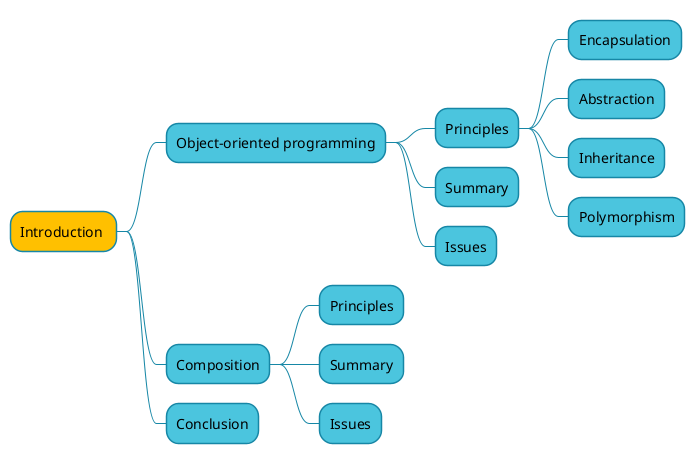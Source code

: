 @startmindmap

skinparam BackGroundColor #00000000

<style>
mindmapDiagram {
    node {
        BackgroundColor #4bc5de
        LineColor #1687a6
    }
    .current {
      BackGroundColor #ffc000
    }
    arrow {
      LineColor #1687a6
    }
}
</style>
* Introduction <<current>>
** Object-oriented programming
*** Principles
**** Encapsulation
**** Abstraction
**** Inheritance
**** Polymorphism
*** Summary
*** Issues
** Composition
*** Principles
*** Summary
*** Issues
** Conclusion
@endmindmap
